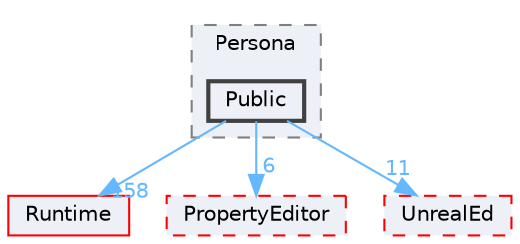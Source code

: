 digraph "Public"
{
 // INTERACTIVE_SVG=YES
 // LATEX_PDF_SIZE
  bgcolor="transparent";
  edge [fontname=Helvetica,fontsize=10,labelfontname=Helvetica,labelfontsize=10];
  node [fontname=Helvetica,fontsize=10,shape=box,height=0.2,width=0.4];
  compound=true
  subgraph clusterdir_c088c020649bc713b7d9f0290c880970 {
    graph [ bgcolor="#edf0f7", pencolor="grey50", label="Persona", fontname=Helvetica,fontsize=10 style="filled,dashed", URL="dir_c088c020649bc713b7d9f0290c880970.html",tooltip=""]
  dir_80c2c9609b59e100ff4e869ba83908f9 [label="Public", fillcolor="#edf0f7", color="grey25", style="filled,bold", URL="dir_80c2c9609b59e100ff4e869ba83908f9.html",tooltip=""];
  }
  dir_7536b172fbd480bfd146a1b1acd6856b [label="Runtime", fillcolor="#edf0f7", color="red", style="filled", URL="dir_7536b172fbd480bfd146a1b1acd6856b.html",tooltip=""];
  dir_d1fe7a7be36f79b0b0b08c66e8a279df [label="PropertyEditor", fillcolor="#edf0f7", color="red", style="filled,dashed", URL="dir_d1fe7a7be36f79b0b0b08c66e8a279df.html",tooltip=""];
  dir_d6dfe71a46de762e5d5df277eaa495c7 [label="UnrealEd", fillcolor="#edf0f7", color="red", style="filled,dashed", URL="dir_d6dfe71a46de762e5d5df277eaa495c7.html",tooltip=""];
  dir_80c2c9609b59e100ff4e869ba83908f9->dir_7536b172fbd480bfd146a1b1acd6856b [headlabel="158", labeldistance=1.5 headhref="dir_000925_000984.html" href="dir_000925_000984.html" color="steelblue1" fontcolor="steelblue1"];
  dir_80c2c9609b59e100ff4e869ba83908f9->dir_d1fe7a7be36f79b0b0b08c66e8a279df [headlabel="6", labeldistance=1.5 headhref="dir_000925_000781.html" href="dir_000925_000781.html" color="steelblue1" fontcolor="steelblue1"];
  dir_80c2c9609b59e100ff4e869ba83908f9->dir_d6dfe71a46de762e5d5df277eaa495c7 [headlabel="11", labeldistance=1.5 headhref="dir_000925_001226.html" href="dir_000925_001226.html" color="steelblue1" fontcolor="steelblue1"];
}
